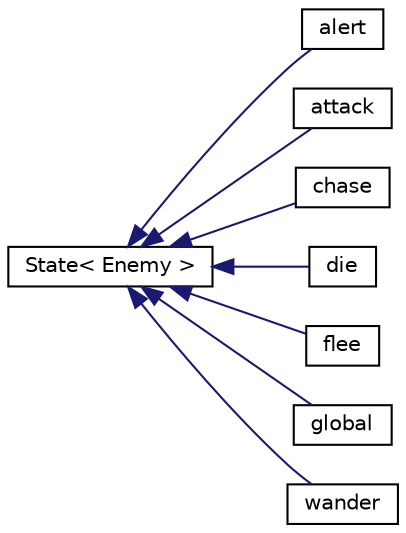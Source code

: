 digraph "Graphical Class Hierarchy"
{
 // LATEX_PDF_SIZE
  edge [fontname="Helvetica",fontsize="10",labelfontname="Helvetica",labelfontsize="10"];
  node [fontname="Helvetica",fontsize="10",shape=record];
  rankdir="LR";
  Node0 [label="State\< Enemy \>",height=0.2,width=0.4,color="black", fillcolor="white", style="filled",URL="$class_state.html",tooltip=" "];
  Node0 -> Node1 [dir="back",color="midnightblue",fontsize="10",style="solid",fontname="Helvetica"];
  Node1 [label="alert",height=0.2,width=0.4,color="black", fillcolor="white", style="filled",URL="$classalert.html",tooltip="A derived class that inherits from the state class. Represents the Die state of the Enemy FSM."];
  Node0 -> Node2 [dir="back",color="midnightblue",fontsize="10",style="solid",fontname="Helvetica"];
  Node2 [label="attack",height=0.2,width=0.4,color="black", fillcolor="white", style="filled",URL="$classattack.html",tooltip="A derived class that inherits from the state class. Represents the Attack state of the Enemy FSM."];
  Node0 -> Node3 [dir="back",color="midnightblue",fontsize="10",style="solid",fontname="Helvetica"];
  Node3 [label="chase",height=0.2,width=0.4,color="black", fillcolor="white", style="filled",URL="$classchase.html",tooltip="A derived class that inherits from the state class. Represents the Chase state of the Enemy FSM."];
  Node0 -> Node4 [dir="back",color="midnightblue",fontsize="10",style="solid",fontname="Helvetica"];
  Node4 [label="die",height=0.2,width=0.4,color="black", fillcolor="white", style="filled",URL="$classdie.html",tooltip="A derived class that inherits from the state class. Represents the Die state of the Enemy FSM."];
  Node0 -> Node5 [dir="back",color="midnightblue",fontsize="10",style="solid",fontname="Helvetica"];
  Node5 [label="flee",height=0.2,width=0.4,color="black", fillcolor="white", style="filled",URL="$classflee.html",tooltip="A derived class that inherits from the state class. Represents the Flee state of the Enemy FSM."];
  Node0 -> Node6 [dir="back",color="midnightblue",fontsize="10",style="solid",fontname="Helvetica"];
  Node6 [label="global",height=0.2,width=0.4,color="black", fillcolor="white", style="filled",URL="$classglobal.html",tooltip="A derived class that inherits from the state class. Represents the Global state of the Enemy FSM."];
  Node0 -> Node7 [dir="back",color="midnightblue",fontsize="10",style="solid",fontname="Helvetica"];
  Node7 [label="wander",height=0.2,width=0.4,color="black", fillcolor="white", style="filled",URL="$classwander.html",tooltip="A derived class that inherits from the state class. Represents the Wander state of the Enemy FSM."];
}
